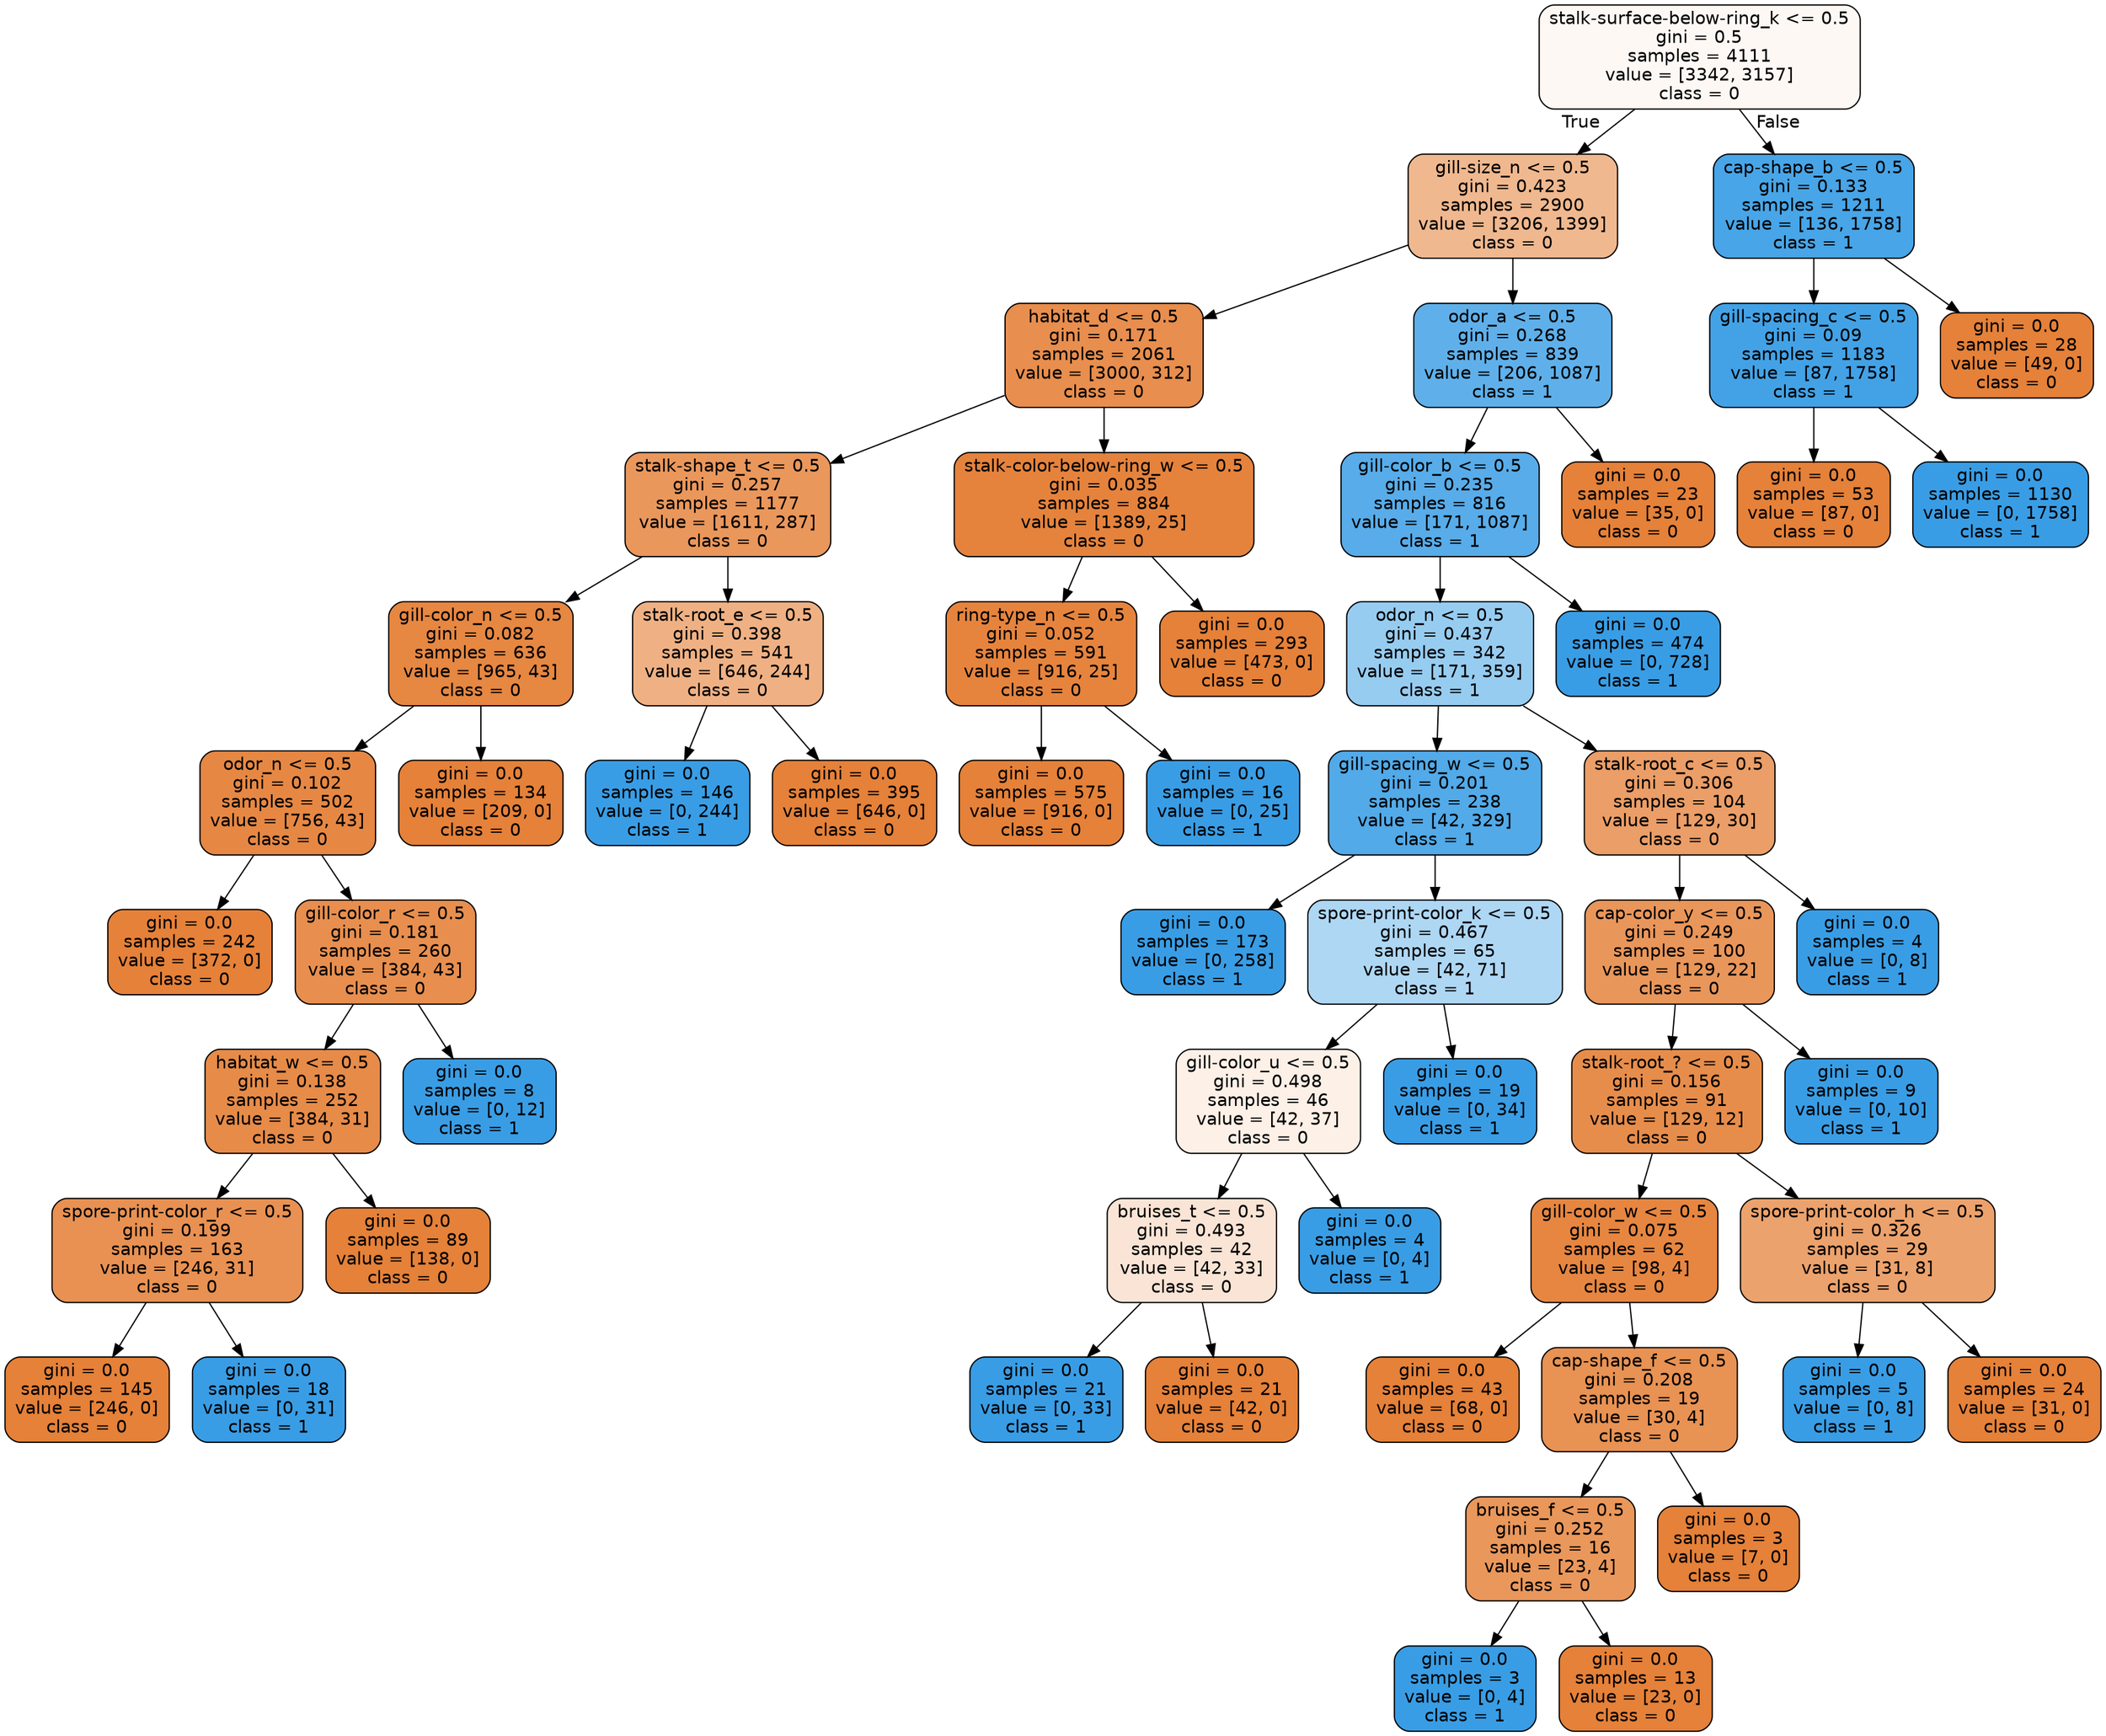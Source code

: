 digraph Tree {
node [shape=box, style="filled, rounded", color="black", fontname="helvetica"] ;
edge [fontname="helvetica"] ;
0 [label="stalk-surface-below-ring_k <= 0.5\ngini = 0.5\nsamples = 4111\nvalue = [3342, 3157]\nclass = 0", fillcolor="#fef8f4"] ;
1 [label="gill-size_n <= 0.5\ngini = 0.423\nsamples = 2900\nvalue = [3206, 1399]\nclass = 0", fillcolor="#f0b88f"] ;
0 -> 1 [labeldistance=2.5, labelangle=45, headlabel="True"] ;
2 [label="habitat_d <= 0.5\ngini = 0.171\nsamples = 2061\nvalue = [3000, 312]\nclass = 0", fillcolor="#e88e4e"] ;
1 -> 2 ;
3 [label="stalk-shape_t <= 0.5\ngini = 0.257\nsamples = 1177\nvalue = [1611, 287]\nclass = 0", fillcolor="#ea975c"] ;
2 -> 3 ;
4 [label="gill-color_n <= 0.5\ngini = 0.082\nsamples = 636\nvalue = [965, 43]\nclass = 0", fillcolor="#e68742"] ;
3 -> 4 ;
5 [label="odor_n <= 0.5\ngini = 0.102\nsamples = 502\nvalue = [756, 43]\nclass = 0", fillcolor="#e68844"] ;
4 -> 5 ;
6 [label="gini = 0.0\nsamples = 242\nvalue = [372, 0]\nclass = 0", fillcolor="#e58139"] ;
5 -> 6 ;
7 [label="gill-color_r <= 0.5\ngini = 0.181\nsamples = 260\nvalue = [384, 43]\nclass = 0", fillcolor="#e88f4f"] ;
5 -> 7 ;
8 [label="habitat_w <= 0.5\ngini = 0.138\nsamples = 252\nvalue = [384, 31]\nclass = 0", fillcolor="#e78b49"] ;
7 -> 8 ;
9 [label="spore-print-color_r <= 0.5\ngini = 0.199\nsamples = 163\nvalue = [246, 31]\nclass = 0", fillcolor="#e89152"] ;
8 -> 9 ;
10 [label="gini = 0.0\nsamples = 145\nvalue = [246, 0]\nclass = 0", fillcolor="#e58139"] ;
9 -> 10 ;
11 [label="gini = 0.0\nsamples = 18\nvalue = [0, 31]\nclass = 1", fillcolor="#399de5"] ;
9 -> 11 ;
12 [label="gini = 0.0\nsamples = 89\nvalue = [138, 0]\nclass = 0", fillcolor="#e58139"] ;
8 -> 12 ;
13 [label="gini = 0.0\nsamples = 8\nvalue = [0, 12]\nclass = 1", fillcolor="#399de5"] ;
7 -> 13 ;
14 [label="gini = 0.0\nsamples = 134\nvalue = [209, 0]\nclass = 0", fillcolor="#e58139"] ;
4 -> 14 ;
15 [label="stalk-root_e <= 0.5\ngini = 0.398\nsamples = 541\nvalue = [646, 244]\nclass = 0", fillcolor="#efb184"] ;
3 -> 15 ;
16 [label="gini = 0.0\nsamples = 146\nvalue = [0, 244]\nclass = 1", fillcolor="#399de5"] ;
15 -> 16 ;
17 [label="gini = 0.0\nsamples = 395\nvalue = [646, 0]\nclass = 0", fillcolor="#e58139"] ;
15 -> 17 ;
18 [label="stalk-color-below-ring_w <= 0.5\ngini = 0.035\nsamples = 884\nvalue = [1389, 25]\nclass = 0", fillcolor="#e5833d"] ;
2 -> 18 ;
19 [label="ring-type_n <= 0.5\ngini = 0.052\nsamples = 591\nvalue = [916, 25]\nclass = 0", fillcolor="#e6843e"] ;
18 -> 19 ;
20 [label="gini = 0.0\nsamples = 575\nvalue = [916, 0]\nclass = 0", fillcolor="#e58139"] ;
19 -> 20 ;
21 [label="gini = 0.0\nsamples = 16\nvalue = [0, 25]\nclass = 1", fillcolor="#399de5"] ;
19 -> 21 ;
22 [label="gini = 0.0\nsamples = 293\nvalue = [473, 0]\nclass = 0", fillcolor="#e58139"] ;
18 -> 22 ;
23 [label="odor_a <= 0.5\ngini = 0.268\nsamples = 839\nvalue = [206, 1087]\nclass = 1", fillcolor="#5fb0ea"] ;
1 -> 23 ;
24 [label="gill-color_b <= 0.5\ngini = 0.235\nsamples = 816\nvalue = [171, 1087]\nclass = 1", fillcolor="#58ace9"] ;
23 -> 24 ;
25 [label="odor_n <= 0.5\ngini = 0.437\nsamples = 342\nvalue = [171, 359]\nclass = 1", fillcolor="#97ccf1"] ;
24 -> 25 ;
26 [label="gill-spacing_w <= 0.5\ngini = 0.201\nsamples = 238\nvalue = [42, 329]\nclass = 1", fillcolor="#52aae8"] ;
25 -> 26 ;
27 [label="gini = 0.0\nsamples = 173\nvalue = [0, 258]\nclass = 1", fillcolor="#399de5"] ;
26 -> 27 ;
28 [label="spore-print-color_k <= 0.5\ngini = 0.467\nsamples = 65\nvalue = [42, 71]\nclass = 1", fillcolor="#aed7f4"] ;
26 -> 28 ;
29 [label="gill-color_u <= 0.5\ngini = 0.498\nsamples = 46\nvalue = [42, 37]\nclass = 0", fillcolor="#fcf0e7"] ;
28 -> 29 ;
30 [label="bruises_t <= 0.5\ngini = 0.493\nsamples = 42\nvalue = [42, 33]\nclass = 0", fillcolor="#f9e4d5"] ;
29 -> 30 ;
31 [label="gini = 0.0\nsamples = 21\nvalue = [0, 33]\nclass = 1", fillcolor="#399de5"] ;
30 -> 31 ;
32 [label="gini = 0.0\nsamples = 21\nvalue = [42, 0]\nclass = 0", fillcolor="#e58139"] ;
30 -> 32 ;
33 [label="gini = 0.0\nsamples = 4\nvalue = [0, 4]\nclass = 1", fillcolor="#399de5"] ;
29 -> 33 ;
34 [label="gini = 0.0\nsamples = 19\nvalue = [0, 34]\nclass = 1", fillcolor="#399de5"] ;
28 -> 34 ;
35 [label="stalk-root_c <= 0.5\ngini = 0.306\nsamples = 104\nvalue = [129, 30]\nclass = 0", fillcolor="#eb9e67"] ;
25 -> 35 ;
36 [label="cap-color_y <= 0.5\ngini = 0.249\nsamples = 100\nvalue = [129, 22]\nclass = 0", fillcolor="#e9965b"] ;
35 -> 36 ;
37 [label="stalk-root_? <= 0.5\ngini = 0.156\nsamples = 91\nvalue = [129, 12]\nclass = 0", fillcolor="#e78d4b"] ;
36 -> 37 ;
38 [label="gill-color_w <= 0.5\ngini = 0.075\nsamples = 62\nvalue = [98, 4]\nclass = 0", fillcolor="#e68641"] ;
37 -> 38 ;
39 [label="gini = 0.0\nsamples = 43\nvalue = [68, 0]\nclass = 0", fillcolor="#e58139"] ;
38 -> 39 ;
40 [label="cap-shape_f <= 0.5\ngini = 0.208\nsamples = 19\nvalue = [30, 4]\nclass = 0", fillcolor="#e89253"] ;
38 -> 40 ;
41 [label="bruises_f <= 0.5\ngini = 0.252\nsamples = 16\nvalue = [23, 4]\nclass = 0", fillcolor="#ea975b"] ;
40 -> 41 ;
42 [label="gini = 0.0\nsamples = 3\nvalue = [0, 4]\nclass = 1", fillcolor="#399de5"] ;
41 -> 42 ;
43 [label="gini = 0.0\nsamples = 13\nvalue = [23, 0]\nclass = 0", fillcolor="#e58139"] ;
41 -> 43 ;
44 [label="gini = 0.0\nsamples = 3\nvalue = [7, 0]\nclass = 0", fillcolor="#e58139"] ;
40 -> 44 ;
45 [label="spore-print-color_h <= 0.5\ngini = 0.326\nsamples = 29\nvalue = [31, 8]\nclass = 0", fillcolor="#eca26c"] ;
37 -> 45 ;
46 [label="gini = 0.0\nsamples = 5\nvalue = [0, 8]\nclass = 1", fillcolor="#399de5"] ;
45 -> 46 ;
47 [label="gini = 0.0\nsamples = 24\nvalue = [31, 0]\nclass = 0", fillcolor="#e58139"] ;
45 -> 47 ;
48 [label="gini = 0.0\nsamples = 9\nvalue = [0, 10]\nclass = 1", fillcolor="#399de5"] ;
36 -> 48 ;
49 [label="gini = 0.0\nsamples = 4\nvalue = [0, 8]\nclass = 1", fillcolor="#399de5"] ;
35 -> 49 ;
50 [label="gini = 0.0\nsamples = 474\nvalue = [0, 728]\nclass = 1", fillcolor="#399de5"] ;
24 -> 50 ;
51 [label="gini = 0.0\nsamples = 23\nvalue = [35, 0]\nclass = 0", fillcolor="#e58139"] ;
23 -> 51 ;
52 [label="cap-shape_b <= 0.5\ngini = 0.133\nsamples = 1211\nvalue = [136, 1758]\nclass = 1", fillcolor="#48a5e7"] ;
0 -> 52 [labeldistance=2.5, labelangle=-45, headlabel="False"] ;
53 [label="gill-spacing_c <= 0.5\ngini = 0.09\nsamples = 1183\nvalue = [87, 1758]\nclass = 1", fillcolor="#43a2e6"] ;
52 -> 53 ;
54 [label="gini = 0.0\nsamples = 53\nvalue = [87, 0]\nclass = 0", fillcolor="#e58139"] ;
53 -> 54 ;
55 [label="gini = 0.0\nsamples = 1130\nvalue = [0, 1758]\nclass = 1", fillcolor="#399de5"] ;
53 -> 55 ;
56 [label="gini = 0.0\nsamples = 28\nvalue = [49, 0]\nclass = 0", fillcolor="#e58139"] ;
52 -> 56 ;
}